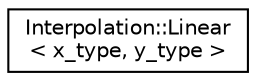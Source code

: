 digraph "Graphical Class Hierarchy"
{
  edge [fontname="Helvetica",fontsize="10",labelfontname="Helvetica",labelfontsize="10"];
  node [fontname="Helvetica",fontsize="10",shape=record];
  rankdir="LR";
  Node1 [label="Interpolation::Linear\l\< x_type, y_type \>",height=0.2,width=0.4,color="black", fillcolor="white", style="filled",URL="$class_interpolation_1_1_linear.html",tooltip="Linearly interpolates a given set of points. "];
}
